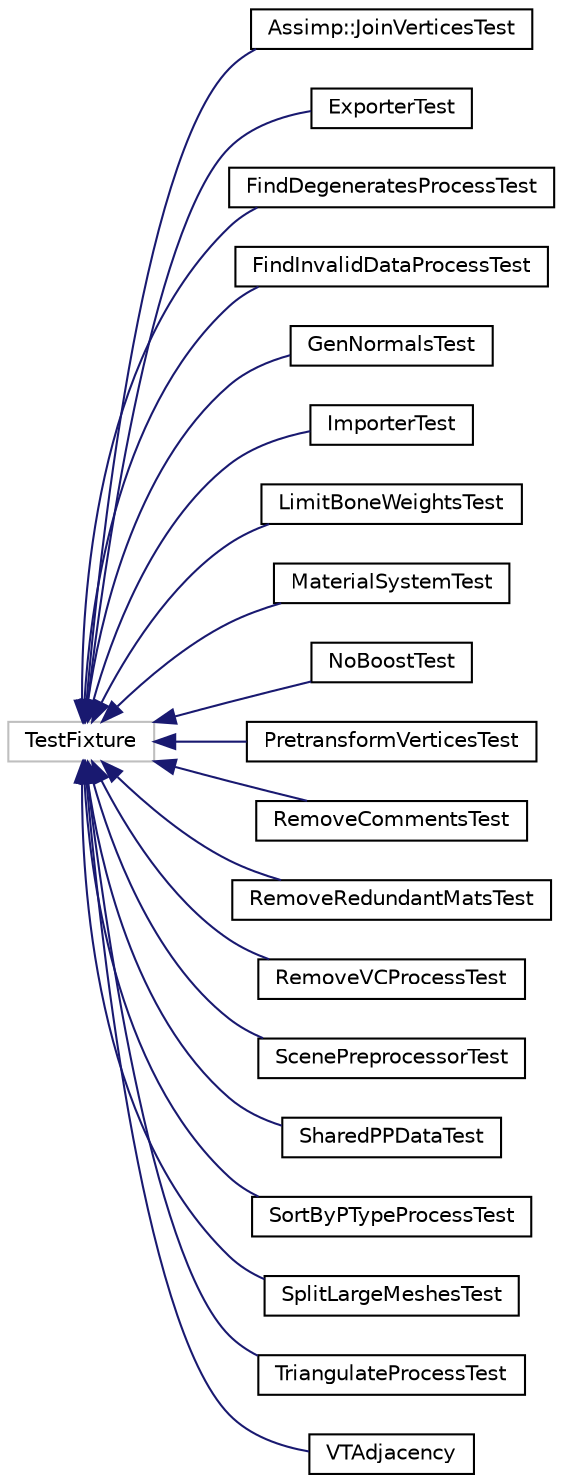 digraph "Graphical Class Hierarchy"
{
  edge [fontname="Helvetica",fontsize="10",labelfontname="Helvetica",labelfontsize="10"];
  node [fontname="Helvetica",fontsize="10",shape=record];
  rankdir="LR";
  Node1 [label="TestFixture",height=0.2,width=0.4,color="grey75", fillcolor="white", style="filled"];
  Node1 -> Node2 [dir="back",color="midnightblue",fontsize="10",style="solid",fontname="Helvetica"];
  Node2 [label="Assimp::JoinVerticesTest",height=0.2,width=0.4,color="black", fillcolor="white", style="filled",URL="$class_assimp_1_1_join_vertices_test.html"];
  Node1 -> Node3 [dir="back",color="midnightblue",fontsize="10",style="solid",fontname="Helvetica"];
  Node3 [label="ExporterTest",height=0.2,width=0.4,color="black", fillcolor="white", style="filled",URL="$class_exporter_test.html"];
  Node1 -> Node4 [dir="back",color="midnightblue",fontsize="10",style="solid",fontname="Helvetica"];
  Node4 [label="FindDegeneratesProcessTest",height=0.2,width=0.4,color="black", fillcolor="white", style="filled",URL="$class_find_degenerates_process_test.html"];
  Node1 -> Node5 [dir="back",color="midnightblue",fontsize="10",style="solid",fontname="Helvetica"];
  Node5 [label="FindInvalidDataProcessTest",height=0.2,width=0.4,color="black", fillcolor="white", style="filled",URL="$class_find_invalid_data_process_test.html"];
  Node1 -> Node6 [dir="back",color="midnightblue",fontsize="10",style="solid",fontname="Helvetica"];
  Node6 [label="GenNormalsTest",height=0.2,width=0.4,color="black", fillcolor="white", style="filled",URL="$class_gen_normals_test.html"];
  Node1 -> Node7 [dir="back",color="midnightblue",fontsize="10",style="solid",fontname="Helvetica"];
  Node7 [label="ImporterTest",height=0.2,width=0.4,color="black", fillcolor="white", style="filled",URL="$class_importer_test.html"];
  Node1 -> Node8 [dir="back",color="midnightblue",fontsize="10",style="solid",fontname="Helvetica"];
  Node8 [label="LimitBoneWeightsTest",height=0.2,width=0.4,color="black", fillcolor="white", style="filled",URL="$class_limit_bone_weights_test.html"];
  Node1 -> Node9 [dir="back",color="midnightblue",fontsize="10",style="solid",fontname="Helvetica"];
  Node9 [label="MaterialSystemTest",height=0.2,width=0.4,color="black", fillcolor="white", style="filled",URL="$class_material_system_test.html"];
  Node1 -> Node10 [dir="back",color="midnightblue",fontsize="10",style="solid",fontname="Helvetica"];
  Node10 [label="NoBoostTest",height=0.2,width=0.4,color="black", fillcolor="white", style="filled",URL="$class_no_boost_test.html"];
  Node1 -> Node11 [dir="back",color="midnightblue",fontsize="10",style="solid",fontname="Helvetica"];
  Node11 [label="PretransformVerticesTest",height=0.2,width=0.4,color="black", fillcolor="white", style="filled",URL="$class_pretransform_vertices_test.html"];
  Node1 -> Node12 [dir="back",color="midnightblue",fontsize="10",style="solid",fontname="Helvetica"];
  Node12 [label="RemoveCommentsTest",height=0.2,width=0.4,color="black", fillcolor="white", style="filled",URL="$class_remove_comments_test.html"];
  Node1 -> Node13 [dir="back",color="midnightblue",fontsize="10",style="solid",fontname="Helvetica"];
  Node13 [label="RemoveRedundantMatsTest",height=0.2,width=0.4,color="black", fillcolor="white", style="filled",URL="$class_remove_redundant_mats_test.html"];
  Node1 -> Node14 [dir="back",color="midnightblue",fontsize="10",style="solid",fontname="Helvetica"];
  Node14 [label="RemoveVCProcessTest",height=0.2,width=0.4,color="black", fillcolor="white", style="filled",URL="$class_remove_v_c_process_test.html"];
  Node1 -> Node15 [dir="back",color="midnightblue",fontsize="10",style="solid",fontname="Helvetica"];
  Node15 [label="ScenePreprocessorTest",height=0.2,width=0.4,color="black", fillcolor="white", style="filled",URL="$class_scene_preprocessor_test.html"];
  Node1 -> Node16 [dir="back",color="midnightblue",fontsize="10",style="solid",fontname="Helvetica"];
  Node16 [label="SharedPPDataTest",height=0.2,width=0.4,color="black", fillcolor="white", style="filled",URL="$class_shared_p_p_data_test.html"];
  Node1 -> Node17 [dir="back",color="midnightblue",fontsize="10",style="solid",fontname="Helvetica"];
  Node17 [label="SortByPTypeProcessTest",height=0.2,width=0.4,color="black", fillcolor="white", style="filled",URL="$class_sort_by_p_type_process_test.html"];
  Node1 -> Node18 [dir="back",color="midnightblue",fontsize="10",style="solid",fontname="Helvetica"];
  Node18 [label="SplitLargeMeshesTest",height=0.2,width=0.4,color="black", fillcolor="white", style="filled",URL="$class_split_large_meshes_test.html"];
  Node1 -> Node19 [dir="back",color="midnightblue",fontsize="10",style="solid",fontname="Helvetica"];
  Node19 [label="TriangulateProcessTest",height=0.2,width=0.4,color="black", fillcolor="white", style="filled",URL="$class_triangulate_process_test.html"];
  Node1 -> Node20 [dir="back",color="midnightblue",fontsize="10",style="solid",fontname="Helvetica"];
  Node20 [label="VTAdjacency",height=0.2,width=0.4,color="black", fillcolor="white", style="filled",URL="$class_v_t_adjacency.html"];
}
